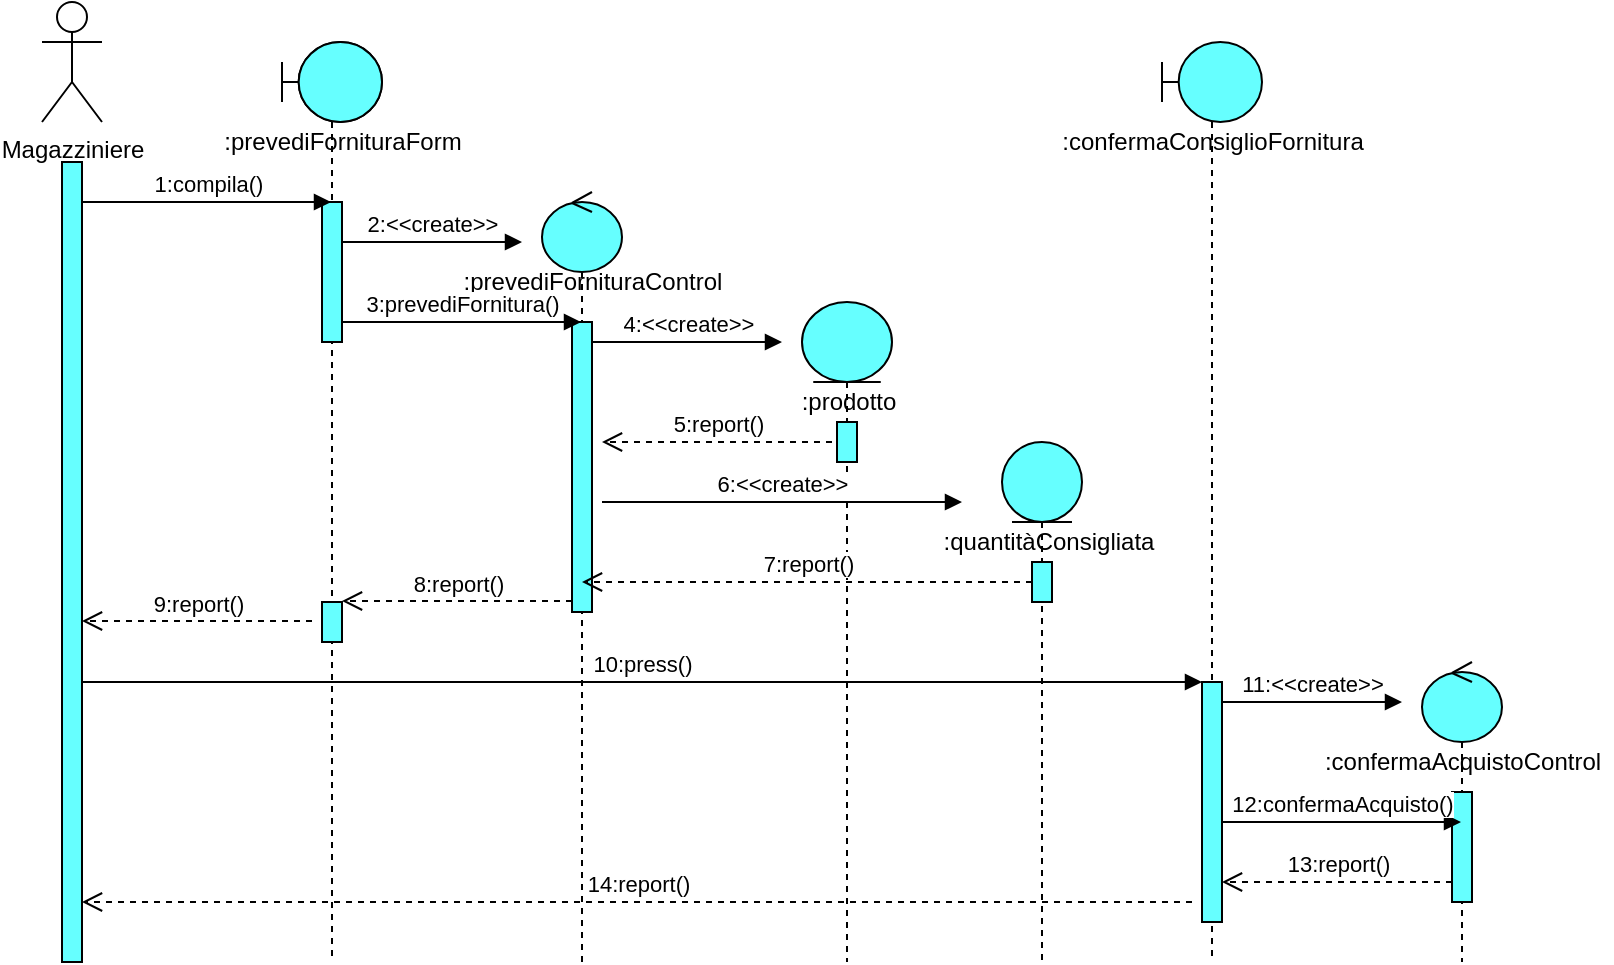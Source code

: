 <mxfile version="13.9.7" type="device"><diagram id="l2WwQ0PV99gVh9Meb9b2" name="Page-1"><mxGraphModel dx="1888" dy="624" grid="1" gridSize="10" guides="1" tooltips="1" connect="1" arrows="1" fold="1" page="1" pageScale="1" pageWidth="850" pageHeight="1100" math="0" shadow="0"><root><mxCell id="0"/><mxCell id="1" parent="0"/><mxCell id="HlLBQvK61AQUnWPgm96b-3" value="Magazziniere" style="shape=umlActor;verticalLabelPosition=bottom;verticalAlign=top;html=1;" vertex="1" parent="1"><mxGeometry x="-820" y="40" width="30" height="60" as="geometry"/></mxCell><mxCell id="HlLBQvK61AQUnWPgm96b-4" value="" style="html=1;points=[];perimeter=orthogonalPerimeter;fillColor=#66FFFF;" vertex="1" parent="1"><mxGeometry x="-810" y="120" width="10" height="400" as="geometry"/></mxCell><mxCell id="HlLBQvK61AQUnWPgm96b-5" value="" style="shape=umlBoundary;whiteSpace=wrap;html=1;fillColor=#66FFFF;" vertex="1" parent="1"><mxGeometry x="-700" y="60" width="50" height="40" as="geometry"/></mxCell><mxCell id="HlLBQvK61AQUnWPgm96b-6" value=":prevediFornituraForm" style="text;html=1;align=center;verticalAlign=middle;resizable=0;points=[];autosize=1;" vertex="1" parent="1"><mxGeometry x="-735" y="100" width="130" height="20" as="geometry"/></mxCell><mxCell id="HlLBQvK61AQUnWPgm96b-7" value="" style="shape=umlLifeline;participant=umlBoundary;perimeter=lifelinePerimeter;whiteSpace=wrap;html=1;container=1;collapsible=0;recursiveResize=0;verticalAlign=top;spacingTop=36;outlineConnect=0;fillColor=#66FFFF;" vertex="1" parent="1"><mxGeometry x="-700" y="60" width="50" height="460" as="geometry"/></mxCell><mxCell id="HlLBQvK61AQUnWPgm96b-9" value="" style="html=1;points=[];perimeter=orthogonalPerimeter;fillColor=#66FFFF;" vertex="1" parent="HlLBQvK61AQUnWPgm96b-7"><mxGeometry x="20" y="80" width="10" height="70" as="geometry"/></mxCell><mxCell id="HlLBQvK61AQUnWPgm96b-8" value="1:compila()" style="html=1;verticalAlign=bottom;endArrow=block;" edge="1" parent="1" target="HlLBQvK61AQUnWPgm96b-7"><mxGeometry width="80" relative="1" as="geometry"><mxPoint x="-800" y="140" as="sourcePoint"/><mxPoint x="-720" y="140" as="targetPoint"/></mxGeometry></mxCell><mxCell id="HlLBQvK61AQUnWPgm96b-10" value="" style="shape=umlLifeline;participant=umlControl;perimeter=lifelinePerimeter;whiteSpace=wrap;html=1;container=1;collapsible=0;recursiveResize=0;verticalAlign=top;spacingTop=36;outlineConnect=0;fillColor=#66FFFF;" vertex="1" parent="1"><mxGeometry x="-570" y="135" width="40" height="385" as="geometry"/></mxCell><mxCell id="HlLBQvK61AQUnWPgm96b-14" value="" style="html=1;points=[];perimeter=orthogonalPerimeter;fillColor=#66FFFF;" vertex="1" parent="HlLBQvK61AQUnWPgm96b-10"><mxGeometry x="15" y="65" width="10" height="145" as="geometry"/></mxCell><mxCell id="HlLBQvK61AQUnWPgm96b-11" value="2:&amp;lt;&amp;lt;create&amp;gt;&amp;gt;" style="html=1;verticalAlign=bottom;endArrow=block;" edge="1" parent="1"><mxGeometry width="80" relative="1" as="geometry"><mxPoint x="-670" y="160" as="sourcePoint"/><mxPoint x="-580" y="160" as="targetPoint"/></mxGeometry></mxCell><mxCell id="HlLBQvK61AQUnWPgm96b-12" value=":prevediFornituraControl" style="text;html=1;align=center;verticalAlign=middle;resizable=0;points=[];autosize=1;" vertex="1" parent="1"><mxGeometry x="-620" y="170" width="150" height="20" as="geometry"/></mxCell><mxCell id="HlLBQvK61AQUnWPgm96b-15" value="" style="shape=umlLifeline;participant=umlEntity;perimeter=lifelinePerimeter;whiteSpace=wrap;html=1;container=1;collapsible=0;recursiveResize=0;verticalAlign=top;spacingTop=36;outlineConnect=0;fillColor=#66FFFF;" vertex="1" parent="1"><mxGeometry x="-440" y="190" width="45" height="330" as="geometry"/></mxCell><mxCell id="HlLBQvK61AQUnWPgm96b-17" value=":prodotto" style="text;html=1;align=center;verticalAlign=middle;resizable=0;points=[];autosize=1;" vertex="1" parent="HlLBQvK61AQUnWPgm96b-15"><mxGeometry x="-7.5" y="40" width="60" height="20" as="geometry"/></mxCell><mxCell id="HlLBQvK61AQUnWPgm96b-18" value="" style="html=1;points=[];perimeter=orthogonalPerimeter;fillColor=#66FFFF;" vertex="1" parent="HlLBQvK61AQUnWPgm96b-15"><mxGeometry x="17.5" y="60" width="10" height="20" as="geometry"/></mxCell><mxCell id="HlLBQvK61AQUnWPgm96b-16" value="4:&amp;lt;&amp;lt;create&amp;gt;&amp;gt;" style="html=1;verticalAlign=bottom;endArrow=block;" edge="1" parent="1" source="HlLBQvK61AQUnWPgm96b-14"><mxGeometry width="80" relative="1" as="geometry"><mxPoint x="-540" y="210" as="sourcePoint"/><mxPoint x="-450" y="210" as="targetPoint"/></mxGeometry></mxCell><mxCell id="HlLBQvK61AQUnWPgm96b-19" value="5:report()" style="html=1;verticalAlign=bottom;endArrow=open;dashed=1;endSize=8;" edge="1" parent="1"><mxGeometry relative="1" as="geometry"><mxPoint x="-425" y="260" as="sourcePoint"/><mxPoint x="-540" y="260" as="targetPoint"/></mxGeometry></mxCell><mxCell id="HlLBQvK61AQUnWPgm96b-20" value="" style="shape=umlLifeline;participant=umlEntity;perimeter=lifelinePerimeter;whiteSpace=wrap;html=1;container=1;collapsible=0;recursiveResize=0;verticalAlign=top;spacingTop=36;outlineConnect=0;fillColor=#66FFFF;" vertex="1" parent="1"><mxGeometry x="-340" y="260" width="40" height="260" as="geometry"/></mxCell><mxCell id="HlLBQvK61AQUnWPgm96b-21" value=":quantitàConsigliata" style="text;html=1;align=center;verticalAlign=middle;resizable=0;points=[];autosize=1;" vertex="1" parent="HlLBQvK61AQUnWPgm96b-20"><mxGeometry x="-37.5" y="40" width="120" height="20" as="geometry"/></mxCell><mxCell id="HlLBQvK61AQUnWPgm96b-22" value="" style="html=1;points=[];perimeter=orthogonalPerimeter;fillColor=#66FFFF;" vertex="1" parent="HlLBQvK61AQUnWPgm96b-20"><mxGeometry x="15" y="60" width="10" height="20" as="geometry"/></mxCell><mxCell id="HlLBQvK61AQUnWPgm96b-40" value="14:report()" style="html=1;verticalAlign=bottom;endArrow=open;dashed=1;endSize=8;" edge="1" parent="HlLBQvK61AQUnWPgm96b-20" target="HlLBQvK61AQUnWPgm96b-4"><mxGeometry relative="1" as="geometry"><mxPoint x="95" y="230" as="sourcePoint"/><mxPoint x="-20" y="230" as="targetPoint"/></mxGeometry></mxCell><mxCell id="HlLBQvK61AQUnWPgm96b-23" value="6:&amp;lt;&amp;lt;create&amp;gt;&amp;gt;" style="html=1;verticalAlign=bottom;endArrow=block;" edge="1" parent="1"><mxGeometry width="80" relative="1" as="geometry"><mxPoint x="-540" y="290" as="sourcePoint"/><mxPoint x="-360" y="290" as="targetPoint"/></mxGeometry></mxCell><mxCell id="HlLBQvK61AQUnWPgm96b-24" value="7:report()" style="html=1;verticalAlign=bottom;endArrow=open;dashed=1;endSize=8;" edge="1" parent="1" target="HlLBQvK61AQUnWPgm96b-10"><mxGeometry relative="1" as="geometry"><mxPoint x="-325" y="330" as="sourcePoint"/><mxPoint x="-440" y="330" as="targetPoint"/></mxGeometry></mxCell><mxCell id="HlLBQvK61AQUnWPgm96b-25" value="8:report()" style="html=1;verticalAlign=bottom;endArrow=open;dashed=1;endSize=8;" edge="1" parent="1"><mxGeometry relative="1" as="geometry"><mxPoint x="-555" y="339.5" as="sourcePoint"/><mxPoint x="-670" y="339.5" as="targetPoint"/></mxGeometry></mxCell><mxCell id="HlLBQvK61AQUnWPgm96b-26" value="" style="html=1;points=[];perimeter=orthogonalPerimeter;fillColor=#66FFFF;" vertex="1" parent="1"><mxGeometry x="-680" y="340" width="10" height="20" as="geometry"/></mxCell><mxCell id="HlLBQvK61AQUnWPgm96b-27" value="9:report()" style="html=1;verticalAlign=bottom;endArrow=open;dashed=1;endSize=8;" edge="1" parent="1"><mxGeometry relative="1" as="geometry"><mxPoint x="-685" y="349.5" as="sourcePoint"/><mxPoint x="-800" y="349.5" as="targetPoint"/></mxGeometry></mxCell><mxCell id="HlLBQvK61AQUnWPgm96b-28" value="" style="shape=umlLifeline;participant=umlBoundary;perimeter=lifelinePerimeter;whiteSpace=wrap;html=1;container=1;collapsible=0;recursiveResize=0;verticalAlign=top;spacingTop=36;outlineConnect=0;fillColor=#66FFFF;" vertex="1" parent="1"><mxGeometry x="-260" y="60" width="50" height="460" as="geometry"/></mxCell><mxCell id="HlLBQvK61AQUnWPgm96b-31" value="" style="html=1;points=[];perimeter=orthogonalPerimeter;fillColor=#66FFFF;" vertex="1" parent="HlLBQvK61AQUnWPgm96b-28"><mxGeometry x="20" y="320" width="10" height="120" as="geometry"/></mxCell><mxCell id="HlLBQvK61AQUnWPgm96b-29" value=":confermaConsiglioFornitura" style="text;html=1;align=center;verticalAlign=middle;resizable=0;points=[];autosize=1;" vertex="1" parent="1"><mxGeometry x="-320" y="100" width="170" height="20" as="geometry"/></mxCell><mxCell id="HlLBQvK61AQUnWPgm96b-30" value="3:prevediFornitura()" style="html=1;verticalAlign=bottom;endArrow=block;" edge="1" parent="1" target="HlLBQvK61AQUnWPgm96b-10"><mxGeometry width="80" relative="1" as="geometry"><mxPoint x="-670" y="200" as="sourcePoint"/><mxPoint x="-590" y="200" as="targetPoint"/></mxGeometry></mxCell><mxCell id="HlLBQvK61AQUnWPgm96b-32" value="10:press()" style="html=1;verticalAlign=bottom;endArrow=block;" edge="1" parent="1" target="HlLBQvK61AQUnWPgm96b-31"><mxGeometry width="80" relative="1" as="geometry"><mxPoint x="-800" y="380" as="sourcePoint"/><mxPoint x="-720" y="380" as="targetPoint"/></mxGeometry></mxCell><mxCell id="HlLBQvK61AQUnWPgm96b-34" value="11:&amp;lt;&amp;lt;create&amp;gt;&amp;gt;" style="html=1;verticalAlign=bottom;endArrow=block;" edge="1" parent="1"><mxGeometry width="80" relative="1" as="geometry"><mxPoint x="-230" y="390" as="sourcePoint"/><mxPoint x="-140" y="390" as="targetPoint"/></mxGeometry></mxCell><mxCell id="HlLBQvK61AQUnWPgm96b-35" value="" style="shape=umlLifeline;participant=umlControl;perimeter=lifelinePerimeter;whiteSpace=wrap;html=1;container=1;collapsible=0;recursiveResize=0;verticalAlign=top;spacingTop=36;outlineConnect=0;fillColor=#66FFFF;" vertex="1" parent="1"><mxGeometry x="-130" y="370" width="40" height="150" as="geometry"/></mxCell><mxCell id="HlLBQvK61AQUnWPgm96b-36" value="" style="html=1;points=[];perimeter=orthogonalPerimeter;fillColor=#66FFFF;" vertex="1" parent="HlLBQvK61AQUnWPgm96b-35"><mxGeometry x="15" y="65" width="10" height="55" as="geometry"/></mxCell><mxCell id="HlLBQvK61AQUnWPgm96b-37" value=":confermaAcquistoControl" style="text;html=1;align=center;verticalAlign=middle;resizable=0;points=[];autosize=1;" vertex="1" parent="1"><mxGeometry x="-185" y="410" width="150" height="20" as="geometry"/></mxCell><mxCell id="HlLBQvK61AQUnWPgm96b-38" value="13:report()" style="html=1;verticalAlign=bottom;endArrow=open;dashed=1;endSize=8;" edge="1" parent="1"><mxGeometry relative="1" as="geometry"><mxPoint x="-115" y="480" as="sourcePoint"/><mxPoint x="-230" y="480" as="targetPoint"/></mxGeometry></mxCell><mxCell id="HlLBQvK61AQUnWPgm96b-39" value="12:confermaAcquisto()" style="html=1;verticalAlign=bottom;endArrow=block;" edge="1" parent="1" target="HlLBQvK61AQUnWPgm96b-35"><mxGeometry width="80" relative="1" as="geometry"><mxPoint x="-230" y="450" as="sourcePoint"/><mxPoint x="-140" y="450" as="targetPoint"/></mxGeometry></mxCell></root></mxGraphModel></diagram></mxfile>